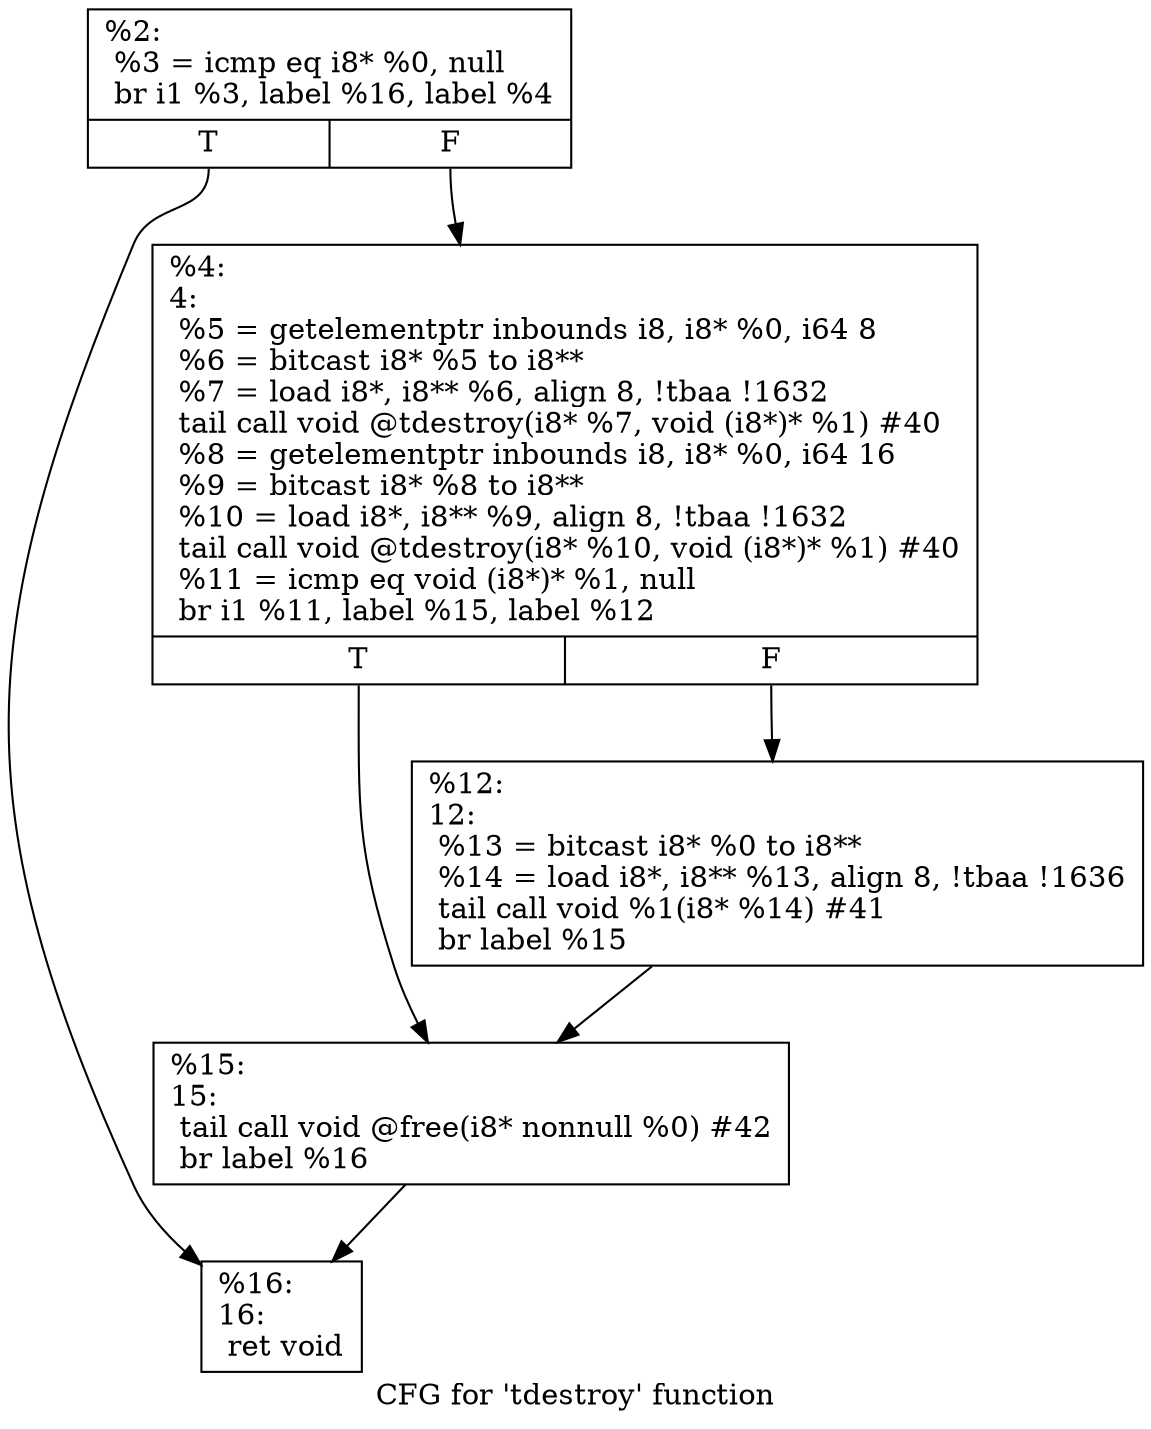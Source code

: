 digraph "CFG for 'tdestroy' function" {
	label="CFG for 'tdestroy' function";

	Node0x1d81680 [shape=record,label="{%2:\l  %3 = icmp eq i8* %0, null\l  br i1 %3, label %16, label %4\l|{<s0>T|<s1>F}}"];
	Node0x1d81680:s0 -> Node0x1d82030;
	Node0x1d81680:s1 -> Node0x1d81f40;
	Node0x1d81f40 [shape=record,label="{%4:\l4:                                                \l  %5 = getelementptr inbounds i8, i8* %0, i64 8\l  %6 = bitcast i8* %5 to i8**\l  %7 = load i8*, i8** %6, align 8, !tbaa !1632\l  tail call void @tdestroy(i8* %7, void (i8*)* %1) #40\l  %8 = getelementptr inbounds i8, i8* %0, i64 16\l  %9 = bitcast i8* %8 to i8**\l  %10 = load i8*, i8** %9, align 8, !tbaa !1632\l  tail call void @tdestroy(i8* %10, void (i8*)* %1) #40\l  %11 = icmp eq void (i8*)* %1, null\l  br i1 %11, label %15, label %12\l|{<s0>T|<s1>F}}"];
	Node0x1d81f40:s0 -> Node0x1d81fe0;
	Node0x1d81f40:s1 -> Node0x1d81f90;
	Node0x1d81f90 [shape=record,label="{%12:\l12:                                               \l  %13 = bitcast i8* %0 to i8**\l  %14 = load i8*, i8** %13, align 8, !tbaa !1636\l  tail call void %1(i8* %14) #41\l  br label %15\l}"];
	Node0x1d81f90 -> Node0x1d81fe0;
	Node0x1d81fe0 [shape=record,label="{%15:\l15:                                               \l  tail call void @free(i8* nonnull %0) #42\l  br label %16\l}"];
	Node0x1d81fe0 -> Node0x1d82030;
	Node0x1d82030 [shape=record,label="{%16:\l16:                                               \l  ret void\l}"];
}
